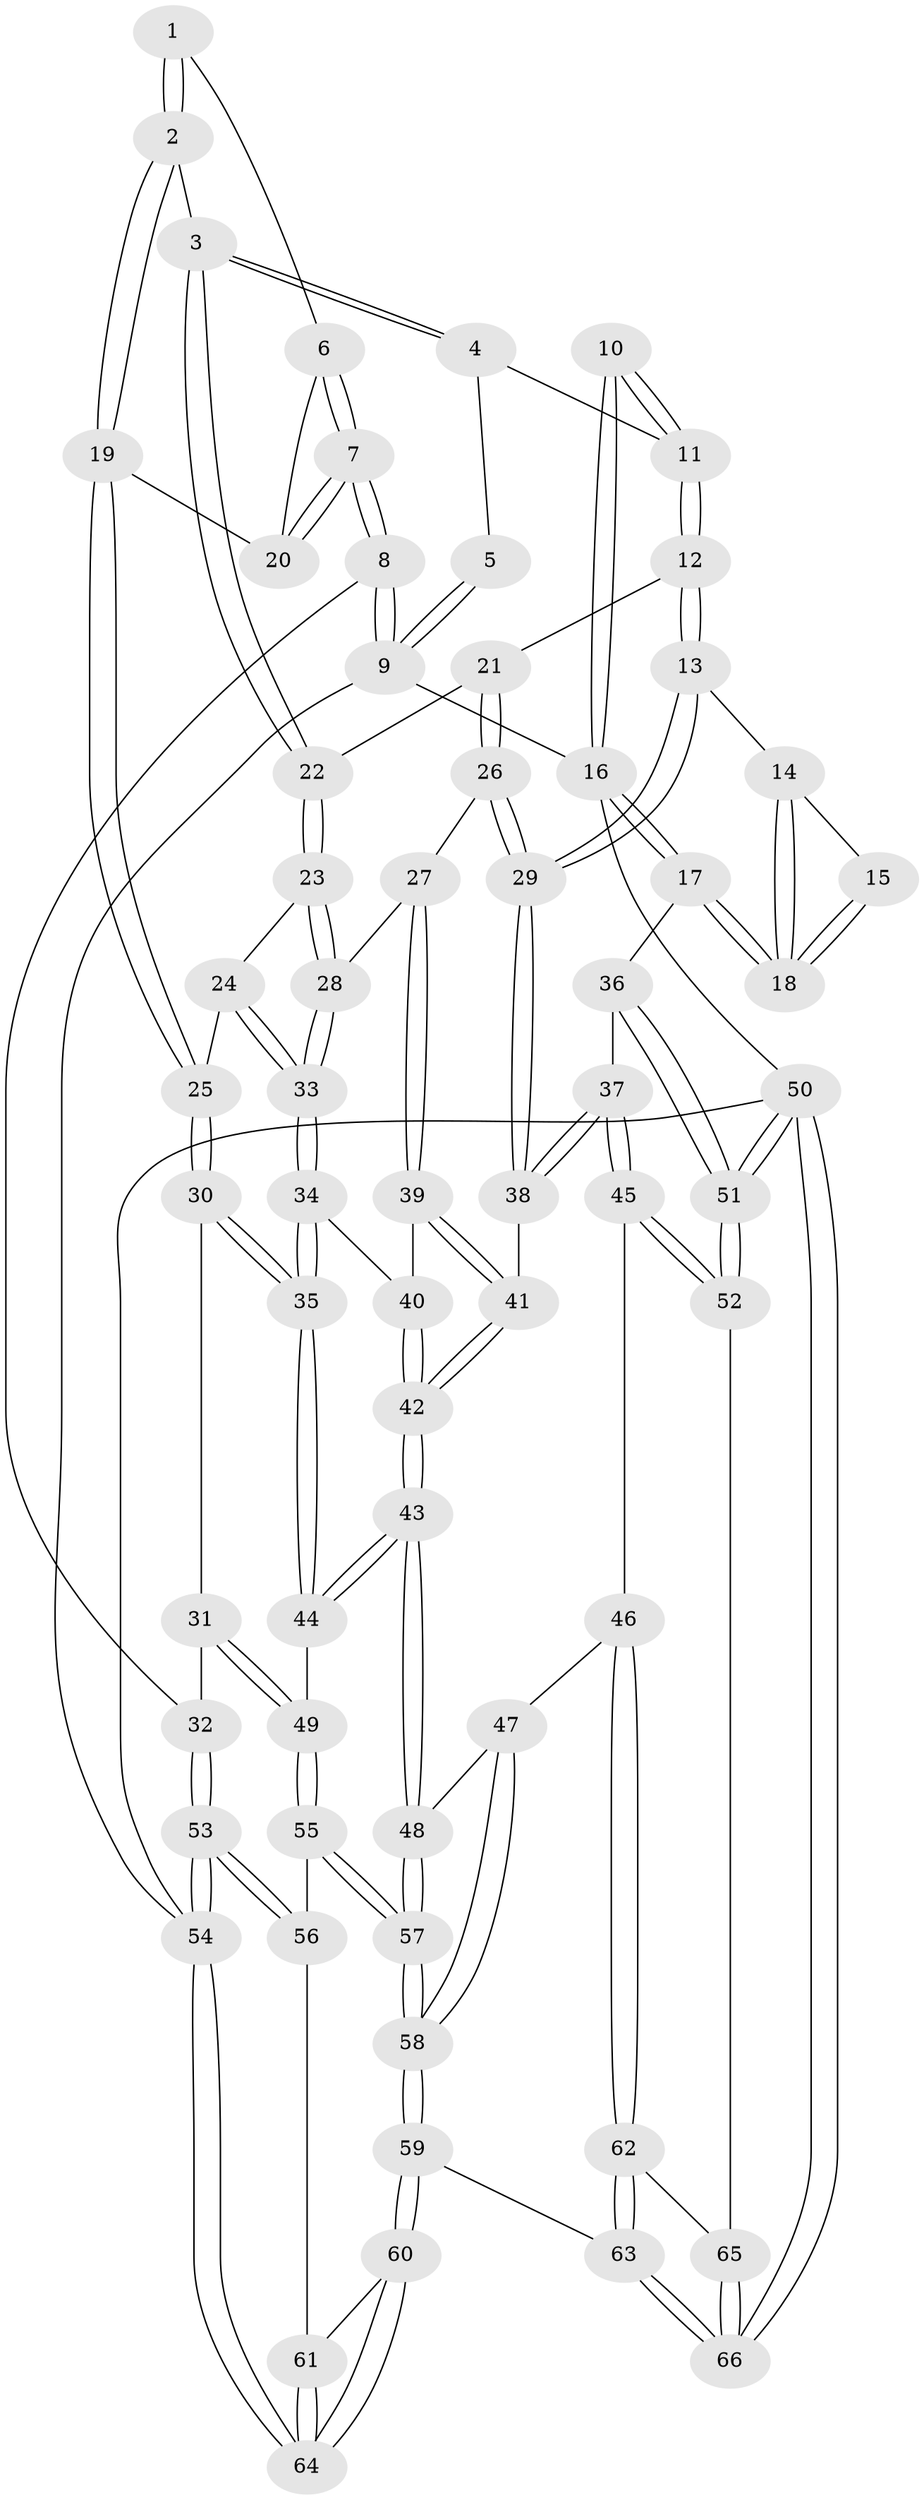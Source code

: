 // Generated by graph-tools (version 1.1) at 2025/03/03/09/25 03:03:27]
// undirected, 66 vertices, 162 edges
graph export_dot {
graph [start="1"]
  node [color=gray90,style=filled];
  1 [pos="+0.17220900039897485+0"];
  2 [pos="+0.29823926815725554+0.10265990254179277"];
  3 [pos="+0.39233917487083514+0.14090124175749064"];
  4 [pos="+0.5600581520411885+0"];
  5 [pos="+0.15013433283090738+0"];
  6 [pos="+0.16644076440140596+0"];
  7 [pos="+0+0.3149457401166443"];
  8 [pos="+0+0.32668186345771766"];
  9 [pos="+0+0"];
  10 [pos="+1+0"];
  11 [pos="+0.5787719850454176+0"];
  12 [pos="+0.6808234778872179+0.1726025552222545"];
  13 [pos="+0.7424847586459762+0.2346821061598057"];
  14 [pos="+0.8106533669727317+0.225389951727884"];
  15 [pos="+0.9847556475667549+0"];
  16 [pos="+1+0"];
  17 [pos="+1+0.36644436813337855"];
  18 [pos="+0.9449825186494893+0.27040030585735936"];
  19 [pos="+0.14706626118552965+0.22416620159844822"];
  20 [pos="+0.13309945867855638+0.22013338908409846"];
  21 [pos="+0.4802261807426482+0.2285749622266821"];
  22 [pos="+0.3996828079010711+0.18994335861341738"];
  23 [pos="+0.36629078638030554+0.22717107386633126"];
  24 [pos="+0.2738361953429637+0.28978301165414067"];
  25 [pos="+0.2490812595036412+0.2884050369593672"];
  26 [pos="+0.5025396063131371+0.3343537525335764"];
  27 [pos="+0.4882050632573132+0.37338939546286193"];
  28 [pos="+0.4262964029692989+0.3752719906308228"];
  29 [pos="+0.7136183832241868+0.31202175889232003"];
  30 [pos="+0.20685792374265594+0.3799082008136096"];
  31 [pos="+0+0.48757899626463064"];
  32 [pos="+0+0.43135428350056915"];
  33 [pos="+0.34648575832093176+0.4184606482441646"];
  34 [pos="+0.3325665889409873+0.5067084640004216"];
  35 [pos="+0.29070940419768304+0.5711511617592222"];
  36 [pos="+1+0.445324394834225"];
  37 [pos="+0.8556673315752965+0.5714017909750376"];
  38 [pos="+0.6956552374580476+0.48844317939114296"];
  39 [pos="+0.4988756356268492+0.3946669043596837"];
  40 [pos="+0.4409253200365283+0.4848243475462552"];
  41 [pos="+0.6486644824438241+0.5099497638039465"];
  42 [pos="+0.5958149408040947+0.5683683027485971"];
  43 [pos="+0.5368582165288203+0.6818216585743234"];
  44 [pos="+0.27479449894444774+0.6134872995968473"];
  45 [pos="+0.8295040034987624+0.7864498763655806"];
  46 [pos="+0.6751078922612681+0.8101481853402893"];
  47 [pos="+0.5722424568825049+0.7573352092810566"];
  48 [pos="+0.5484929858504501+0.7158096023167668"];
  49 [pos="+0.240584513909641+0.6340375369746434"];
  50 [pos="+1+1"];
  51 [pos="+1+1"];
  52 [pos="+1+1"];
  53 [pos="+0+0.7108261611827067"];
  54 [pos="+0+1"];
  55 [pos="+0.22685635388576428+0.6941357572575103"];
  56 [pos="+0.10256161381472374+0.8004921306486933"];
  57 [pos="+0.31388759943233074+0.8530890398966218"];
  58 [pos="+0.3661015512483517+1"];
  59 [pos="+0.35939384642163597+1"];
  60 [pos="+0.3449479064387256+1"];
  61 [pos="+0.1019139924856831+0.8584669252117378"];
  62 [pos="+0.671094629151253+0.8431057689705774"];
  63 [pos="+0.5477365952511184+1"];
  64 [pos="+0+1"];
  65 [pos="+0.7235454618700528+0.9560413702806964"];
  66 [pos="+0.6256616781420461+1"];
  1 -- 2;
  1 -- 2;
  1 -- 6;
  2 -- 3;
  2 -- 19;
  2 -- 19;
  3 -- 4;
  3 -- 4;
  3 -- 22;
  3 -- 22;
  4 -- 5;
  4 -- 11;
  5 -- 9;
  5 -- 9;
  6 -- 7;
  6 -- 7;
  6 -- 20;
  7 -- 8;
  7 -- 8;
  7 -- 20;
  7 -- 20;
  8 -- 9;
  8 -- 9;
  8 -- 32;
  9 -- 16;
  9 -- 54;
  10 -- 11;
  10 -- 11;
  10 -- 16;
  10 -- 16;
  11 -- 12;
  11 -- 12;
  12 -- 13;
  12 -- 13;
  12 -- 21;
  13 -- 14;
  13 -- 29;
  13 -- 29;
  14 -- 15;
  14 -- 18;
  14 -- 18;
  15 -- 18;
  15 -- 18;
  16 -- 17;
  16 -- 17;
  16 -- 50;
  17 -- 18;
  17 -- 18;
  17 -- 36;
  19 -- 20;
  19 -- 25;
  19 -- 25;
  21 -- 22;
  21 -- 26;
  21 -- 26;
  22 -- 23;
  22 -- 23;
  23 -- 24;
  23 -- 28;
  23 -- 28;
  24 -- 25;
  24 -- 33;
  24 -- 33;
  25 -- 30;
  25 -- 30;
  26 -- 27;
  26 -- 29;
  26 -- 29;
  27 -- 28;
  27 -- 39;
  27 -- 39;
  28 -- 33;
  28 -- 33;
  29 -- 38;
  29 -- 38;
  30 -- 31;
  30 -- 35;
  30 -- 35;
  31 -- 32;
  31 -- 49;
  31 -- 49;
  32 -- 53;
  32 -- 53;
  33 -- 34;
  33 -- 34;
  34 -- 35;
  34 -- 35;
  34 -- 40;
  35 -- 44;
  35 -- 44;
  36 -- 37;
  36 -- 51;
  36 -- 51;
  37 -- 38;
  37 -- 38;
  37 -- 45;
  37 -- 45;
  38 -- 41;
  39 -- 40;
  39 -- 41;
  39 -- 41;
  40 -- 42;
  40 -- 42;
  41 -- 42;
  41 -- 42;
  42 -- 43;
  42 -- 43;
  43 -- 44;
  43 -- 44;
  43 -- 48;
  43 -- 48;
  44 -- 49;
  45 -- 46;
  45 -- 52;
  45 -- 52;
  46 -- 47;
  46 -- 62;
  46 -- 62;
  47 -- 48;
  47 -- 58;
  47 -- 58;
  48 -- 57;
  48 -- 57;
  49 -- 55;
  49 -- 55;
  50 -- 51;
  50 -- 51;
  50 -- 66;
  50 -- 66;
  50 -- 54;
  51 -- 52;
  51 -- 52;
  52 -- 65;
  53 -- 54;
  53 -- 54;
  53 -- 56;
  53 -- 56;
  54 -- 64;
  54 -- 64;
  55 -- 56;
  55 -- 57;
  55 -- 57;
  56 -- 61;
  57 -- 58;
  57 -- 58;
  58 -- 59;
  58 -- 59;
  59 -- 60;
  59 -- 60;
  59 -- 63;
  60 -- 61;
  60 -- 64;
  60 -- 64;
  61 -- 64;
  61 -- 64;
  62 -- 63;
  62 -- 63;
  62 -- 65;
  63 -- 66;
  63 -- 66;
  65 -- 66;
  65 -- 66;
}
